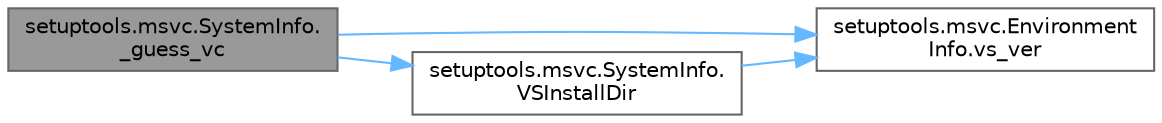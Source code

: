 digraph "setuptools.msvc.SystemInfo._guess_vc"
{
 // LATEX_PDF_SIZE
  bgcolor="transparent";
  edge [fontname=Helvetica,fontsize=10,labelfontname=Helvetica,labelfontsize=10];
  node [fontname=Helvetica,fontsize=10,shape=box,height=0.2,width=0.4];
  rankdir="LR";
  Node1 [id="Node000001",label="setuptools.msvc.SystemInfo.\l_guess_vc",height=0.2,width=0.4,color="gray40", fillcolor="grey60", style="filled", fontcolor="black",tooltip=" "];
  Node1 -> Node2 [id="edge1_Node000001_Node000002",color="steelblue1",style="solid",tooltip=" "];
  Node2 [id="Node000002",label="setuptools.msvc.Environment\lInfo.vs_ver",height=0.2,width=0.4,color="grey40", fillcolor="white", style="filled",URL="$classsetuptools_1_1msvc_1_1_environment_info.html#a805dce5ee3681a8f9f28875bee6225ac",tooltip=" "];
  Node1 -> Node3 [id="edge2_Node000001_Node000003",color="steelblue1",style="solid",tooltip=" "];
  Node3 [id="Node000003",label="setuptools.msvc.SystemInfo.\lVSInstallDir",height=0.2,width=0.4,color="grey40", fillcolor="white", style="filled",URL="$classsetuptools_1_1msvc_1_1_system_info.html#a0101dfacd625fa41655cd9f08f888f9a",tooltip=" "];
  Node3 -> Node2 [id="edge3_Node000003_Node000002",color="steelblue1",style="solid",tooltip=" "];
}
